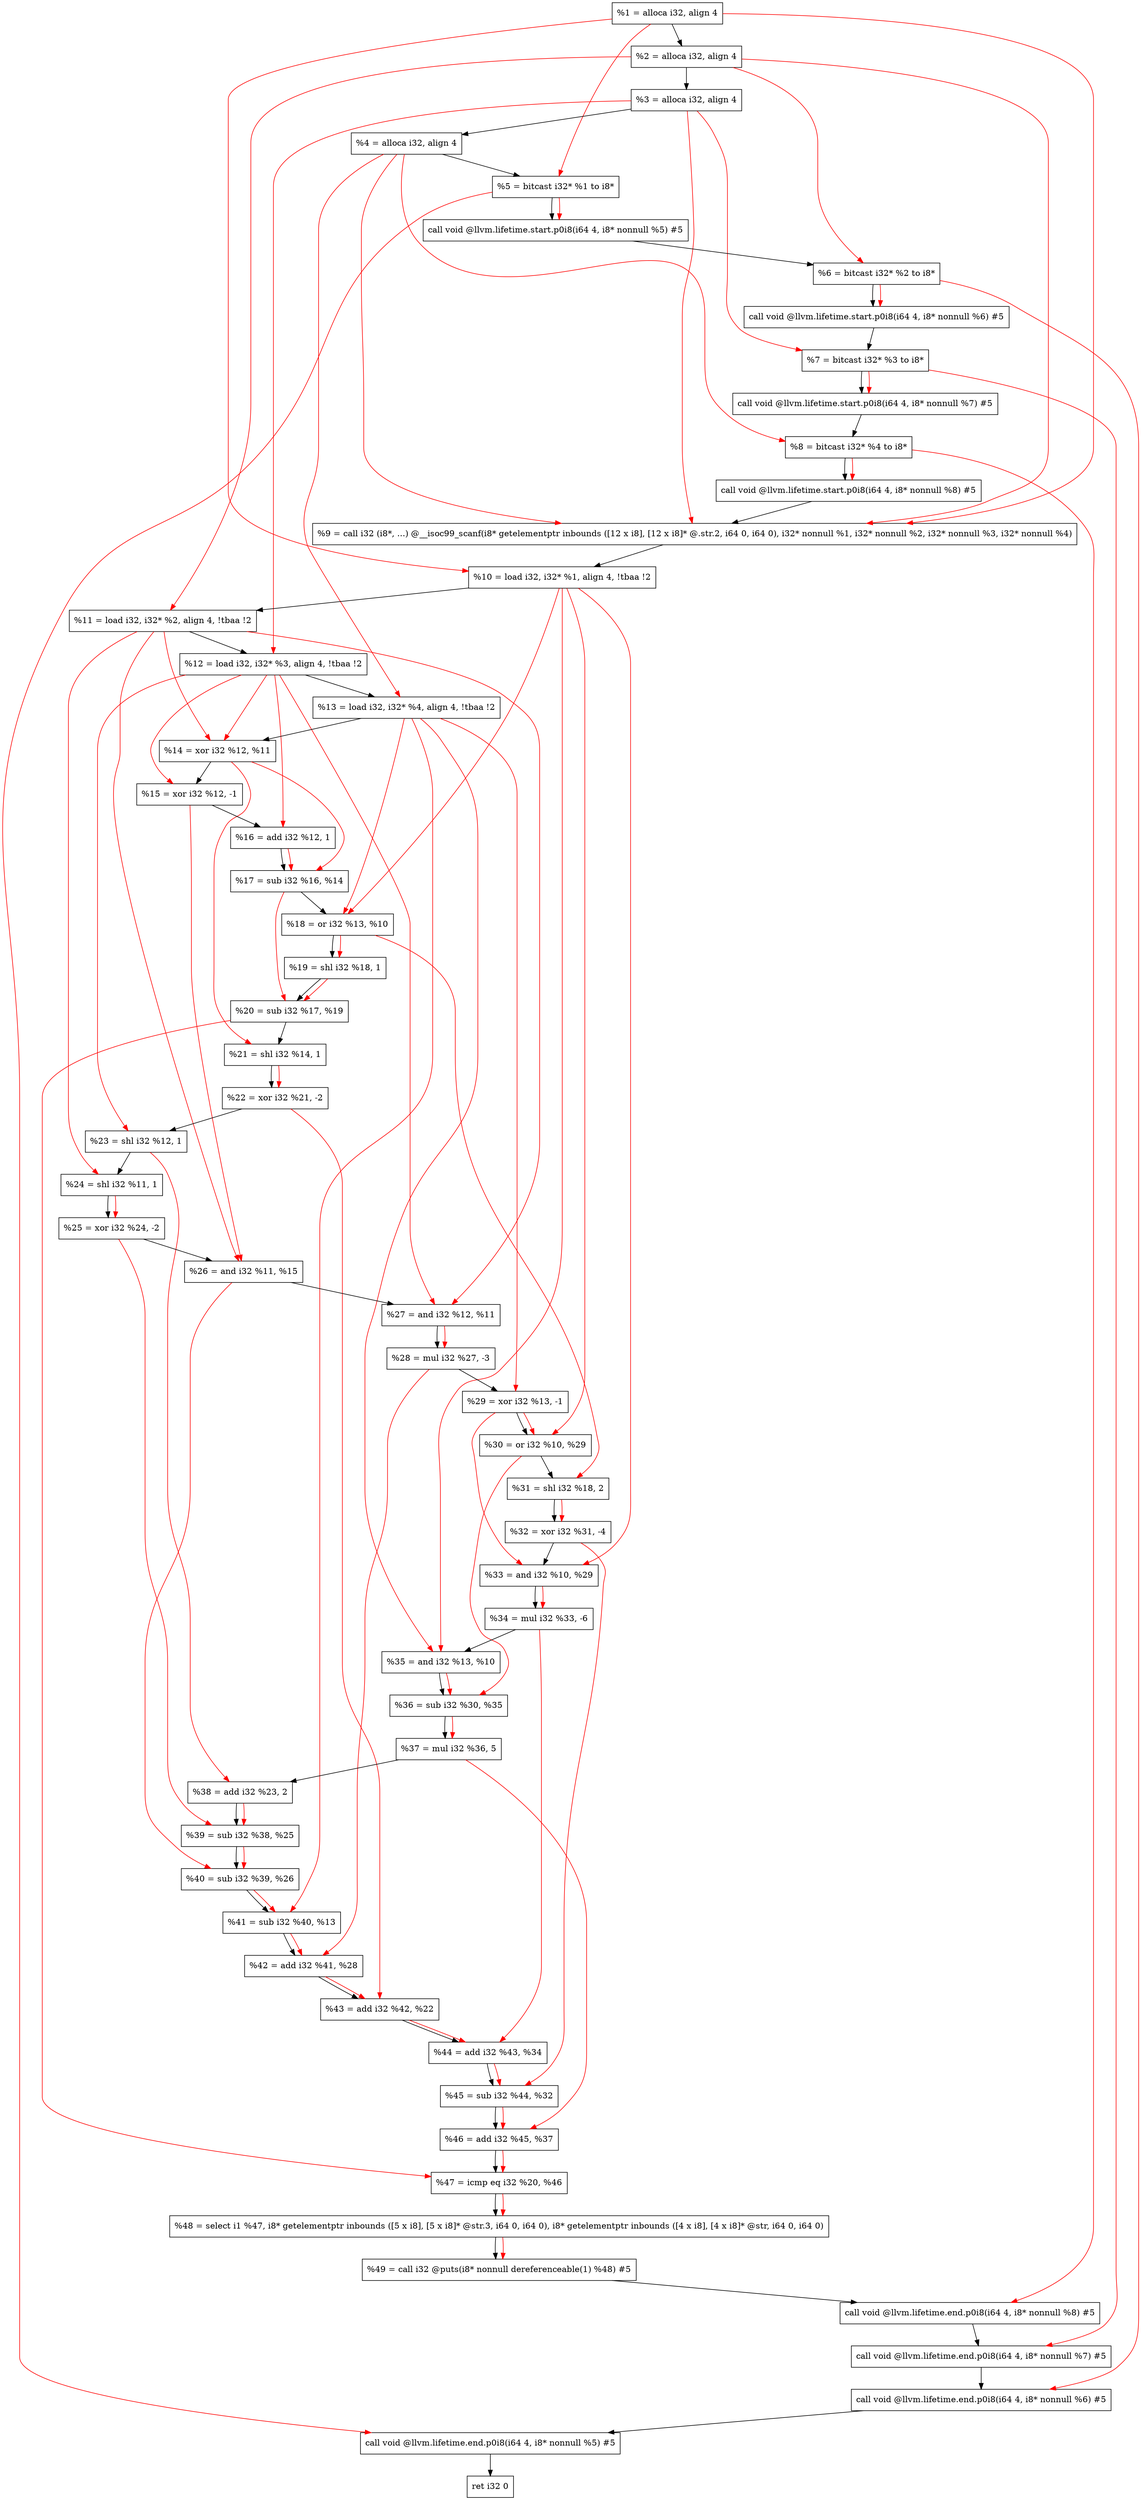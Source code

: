 digraph "DFG for'main' function" {
	Node0x14ef878[shape=record, label="  %1 = alloca i32, align 4"];
	Node0x14ef8f8[shape=record, label="  %2 = alloca i32, align 4"];
	Node0x14ef988[shape=record, label="  %3 = alloca i32, align 4"];
	Node0x14ef9e8[shape=record, label="  %4 = alloca i32, align 4"];
	Node0x14efa98[shape=record, label="  %5 = bitcast i32* %1 to i8*"];
	Node0x14efec8[shape=record, label="  call void @llvm.lifetime.start.p0i8(i64 4, i8* nonnull %5) #5"];
	Node0x14effa8[shape=record, label="  %6 = bitcast i32* %2 to i8*"];
	Node0x14f00a8[shape=record, label="  call void @llvm.lifetime.start.p0i8(i64 4, i8* nonnull %6) #5"];
	Node0x14f0168[shape=record, label="  %7 = bitcast i32* %3 to i8*"];
	Node0x14f0218[shape=record, label="  call void @llvm.lifetime.start.p0i8(i64 4, i8* nonnull %7) #5"];
	Node0x14f02d8[shape=record, label="  %8 = bitcast i32* %4 to i8*"];
	Node0x14f0388[shape=record, label="  call void @llvm.lifetime.start.p0i8(i64 4, i8* nonnull %8) #5"];
	Node0x14eaa10[shape=record, label="  %9 = call i32 (i8*, ...) @__isoc99_scanf(i8* getelementptr inbounds ([12 x i8], [12 x i8]* @.str.2, i64 0, i64 0), i32* nonnull %1, i32* nonnull %2, i32* nonnull %3, i32* nonnull %4)"];
	Node0x14f0588[shape=record, label="  %10 = load i32, i32* %1, align 4, !tbaa !2"];
	Node0x14f14f8[shape=record, label="  %11 = load i32, i32* %2, align 4, !tbaa !2"];
	Node0x14f1b68[shape=record, label="  %12 = load i32, i32* %3, align 4, !tbaa !2"];
	Node0x14f1bc8[shape=record, label="  %13 = load i32, i32* %4, align 4, !tbaa !2"];
	Node0x14f1c40[shape=record, label="  %14 = xor i32 %12, %11"];
	Node0x14f1cb0[shape=record, label="  %15 = xor i32 %12, -1"];
	Node0x14f1d20[shape=record, label="  %16 = add i32 %12, 1"];
	Node0x14f1d90[shape=record, label="  %17 = sub i32 %16, %14"];
	Node0x14f1e00[shape=record, label="  %18 = or i32 %13, %10"];
	Node0x14f1e70[shape=record, label="  %19 = shl i32 %18, 1"];
	Node0x14f1ee0[shape=record, label="  %20 = sub i32 %17, %19"];
	Node0x14f1f50[shape=record, label="  %21 = shl i32 %14, 1"];
	Node0x14f1fc0[shape=record, label="  %22 = xor i32 %21, -2"];
	Node0x14f2030[shape=record, label="  %23 = shl i32 %12, 1"];
	Node0x14f20a0[shape=record, label="  %24 = shl i32 %11, 1"];
	Node0x14f2110[shape=record, label="  %25 = xor i32 %24, -2"];
	Node0x14f2180[shape=record, label="  %26 = and i32 %11, %15"];
	Node0x14f21f0[shape=record, label="  %27 = and i32 %12, %11"];
	Node0x14f2260[shape=record, label="  %28 = mul i32 %27, -3"];
	Node0x14f22d0[shape=record, label="  %29 = xor i32 %13, -1"];
	Node0x14f2340[shape=record, label="  %30 = or i32 %10, %29"];
	Node0x14f23b0[shape=record, label="  %31 = shl i32 %18, 2"];
	Node0x14f2420[shape=record, label="  %32 = xor i32 %31, -4"];
	Node0x14f2490[shape=record, label="  %33 = and i32 %10, %29"];
	Node0x14f2500[shape=record, label="  %34 = mul i32 %33, -6"];
	Node0x14f2570[shape=record, label="  %35 = and i32 %13, %10"];
	Node0x14f25e0[shape=record, label="  %36 = sub i32 %30, %35"];
	Node0x14f2650[shape=record, label="  %37 = mul i32 %36, 5"];
	Node0x14f26c0[shape=record, label="  %38 = add i32 %23, 2"];
	Node0x14f2730[shape=record, label="  %39 = sub i32 %38, %25"];
	Node0x14f27a0[shape=record, label="  %40 = sub i32 %39, %26"];
	Node0x14f2810[shape=record, label="  %41 = sub i32 %40, %13"];
	Node0x14f2880[shape=record, label="  %42 = add i32 %41, %28"];
	Node0x14f28f0[shape=record, label="  %43 = add i32 %42, %22"];
	Node0x14f2960[shape=record, label="  %44 = add i32 %43, %34"];
	Node0x14f29d0[shape=record, label="  %45 = sub i32 %44, %32"];
	Node0x14f2a40[shape=record, label="  %46 = add i32 %45, %37"];
	Node0x14f2ab0[shape=record, label="  %47 = icmp eq i32 %20, %46"];
	Node0x148f8b8[shape=record, label="  %48 = select i1 %47, i8* getelementptr inbounds ([5 x i8], [5 x i8]* @str.3, i64 0, i64 0), i8* getelementptr inbounds ([4 x i8], [4 x i8]* @str, i64 0, i64 0)"];
	Node0x14f2b40[shape=record, label="  %49 = call i32 @puts(i8* nonnull dereferenceable(1) %48) #5"];
	Node0x14f2de8[shape=record, label="  call void @llvm.lifetime.end.p0i8(i64 4, i8* nonnull %8) #5"];
	Node0x14f2f48[shape=record, label="  call void @llvm.lifetime.end.p0i8(i64 4, i8* nonnull %7) #5"];
	Node0x14f3058[shape=record, label="  call void @llvm.lifetime.end.p0i8(i64 4, i8* nonnull %6) #5"];
	Node0x14f3168[shape=record, label="  call void @llvm.lifetime.end.p0i8(i64 4, i8* nonnull %5) #5"];
	Node0x14f3228[shape=record, label="  ret i32 0"];
	Node0x14ef878 -> Node0x14ef8f8;
	Node0x14ef8f8 -> Node0x14ef988;
	Node0x14ef988 -> Node0x14ef9e8;
	Node0x14ef9e8 -> Node0x14efa98;
	Node0x14efa98 -> Node0x14efec8;
	Node0x14efec8 -> Node0x14effa8;
	Node0x14effa8 -> Node0x14f00a8;
	Node0x14f00a8 -> Node0x14f0168;
	Node0x14f0168 -> Node0x14f0218;
	Node0x14f0218 -> Node0x14f02d8;
	Node0x14f02d8 -> Node0x14f0388;
	Node0x14f0388 -> Node0x14eaa10;
	Node0x14eaa10 -> Node0x14f0588;
	Node0x14f0588 -> Node0x14f14f8;
	Node0x14f14f8 -> Node0x14f1b68;
	Node0x14f1b68 -> Node0x14f1bc8;
	Node0x14f1bc8 -> Node0x14f1c40;
	Node0x14f1c40 -> Node0x14f1cb0;
	Node0x14f1cb0 -> Node0x14f1d20;
	Node0x14f1d20 -> Node0x14f1d90;
	Node0x14f1d90 -> Node0x14f1e00;
	Node0x14f1e00 -> Node0x14f1e70;
	Node0x14f1e70 -> Node0x14f1ee0;
	Node0x14f1ee0 -> Node0x14f1f50;
	Node0x14f1f50 -> Node0x14f1fc0;
	Node0x14f1fc0 -> Node0x14f2030;
	Node0x14f2030 -> Node0x14f20a0;
	Node0x14f20a0 -> Node0x14f2110;
	Node0x14f2110 -> Node0x14f2180;
	Node0x14f2180 -> Node0x14f21f0;
	Node0x14f21f0 -> Node0x14f2260;
	Node0x14f2260 -> Node0x14f22d0;
	Node0x14f22d0 -> Node0x14f2340;
	Node0x14f2340 -> Node0x14f23b0;
	Node0x14f23b0 -> Node0x14f2420;
	Node0x14f2420 -> Node0x14f2490;
	Node0x14f2490 -> Node0x14f2500;
	Node0x14f2500 -> Node0x14f2570;
	Node0x14f2570 -> Node0x14f25e0;
	Node0x14f25e0 -> Node0x14f2650;
	Node0x14f2650 -> Node0x14f26c0;
	Node0x14f26c0 -> Node0x14f2730;
	Node0x14f2730 -> Node0x14f27a0;
	Node0x14f27a0 -> Node0x14f2810;
	Node0x14f2810 -> Node0x14f2880;
	Node0x14f2880 -> Node0x14f28f0;
	Node0x14f28f0 -> Node0x14f2960;
	Node0x14f2960 -> Node0x14f29d0;
	Node0x14f29d0 -> Node0x14f2a40;
	Node0x14f2a40 -> Node0x14f2ab0;
	Node0x14f2ab0 -> Node0x148f8b8;
	Node0x148f8b8 -> Node0x14f2b40;
	Node0x14f2b40 -> Node0x14f2de8;
	Node0x14f2de8 -> Node0x14f2f48;
	Node0x14f2f48 -> Node0x14f3058;
	Node0x14f3058 -> Node0x14f3168;
	Node0x14f3168 -> Node0x14f3228;
edge [color=red]
	Node0x14ef878 -> Node0x14efa98;
	Node0x14efa98 -> Node0x14efec8;
	Node0x14ef8f8 -> Node0x14effa8;
	Node0x14effa8 -> Node0x14f00a8;
	Node0x14ef988 -> Node0x14f0168;
	Node0x14f0168 -> Node0x14f0218;
	Node0x14ef9e8 -> Node0x14f02d8;
	Node0x14f02d8 -> Node0x14f0388;
	Node0x14ef878 -> Node0x14eaa10;
	Node0x14ef8f8 -> Node0x14eaa10;
	Node0x14ef988 -> Node0x14eaa10;
	Node0x14ef9e8 -> Node0x14eaa10;
	Node0x14ef878 -> Node0x14f0588;
	Node0x14ef8f8 -> Node0x14f14f8;
	Node0x14ef988 -> Node0x14f1b68;
	Node0x14ef9e8 -> Node0x14f1bc8;
	Node0x14f1b68 -> Node0x14f1c40;
	Node0x14f14f8 -> Node0x14f1c40;
	Node0x14f1b68 -> Node0x14f1cb0;
	Node0x14f1b68 -> Node0x14f1d20;
	Node0x14f1d20 -> Node0x14f1d90;
	Node0x14f1c40 -> Node0x14f1d90;
	Node0x14f1bc8 -> Node0x14f1e00;
	Node0x14f0588 -> Node0x14f1e00;
	Node0x14f1e00 -> Node0x14f1e70;
	Node0x14f1d90 -> Node0x14f1ee0;
	Node0x14f1e70 -> Node0x14f1ee0;
	Node0x14f1c40 -> Node0x14f1f50;
	Node0x14f1f50 -> Node0x14f1fc0;
	Node0x14f1b68 -> Node0x14f2030;
	Node0x14f14f8 -> Node0x14f20a0;
	Node0x14f20a0 -> Node0x14f2110;
	Node0x14f14f8 -> Node0x14f2180;
	Node0x14f1cb0 -> Node0x14f2180;
	Node0x14f1b68 -> Node0x14f21f0;
	Node0x14f14f8 -> Node0x14f21f0;
	Node0x14f21f0 -> Node0x14f2260;
	Node0x14f1bc8 -> Node0x14f22d0;
	Node0x14f0588 -> Node0x14f2340;
	Node0x14f22d0 -> Node0x14f2340;
	Node0x14f1e00 -> Node0x14f23b0;
	Node0x14f23b0 -> Node0x14f2420;
	Node0x14f0588 -> Node0x14f2490;
	Node0x14f22d0 -> Node0x14f2490;
	Node0x14f2490 -> Node0x14f2500;
	Node0x14f1bc8 -> Node0x14f2570;
	Node0x14f0588 -> Node0x14f2570;
	Node0x14f2340 -> Node0x14f25e0;
	Node0x14f2570 -> Node0x14f25e0;
	Node0x14f25e0 -> Node0x14f2650;
	Node0x14f2030 -> Node0x14f26c0;
	Node0x14f26c0 -> Node0x14f2730;
	Node0x14f2110 -> Node0x14f2730;
	Node0x14f2730 -> Node0x14f27a0;
	Node0x14f2180 -> Node0x14f27a0;
	Node0x14f27a0 -> Node0x14f2810;
	Node0x14f1bc8 -> Node0x14f2810;
	Node0x14f2810 -> Node0x14f2880;
	Node0x14f2260 -> Node0x14f2880;
	Node0x14f2880 -> Node0x14f28f0;
	Node0x14f1fc0 -> Node0x14f28f0;
	Node0x14f28f0 -> Node0x14f2960;
	Node0x14f2500 -> Node0x14f2960;
	Node0x14f2960 -> Node0x14f29d0;
	Node0x14f2420 -> Node0x14f29d0;
	Node0x14f29d0 -> Node0x14f2a40;
	Node0x14f2650 -> Node0x14f2a40;
	Node0x14f1ee0 -> Node0x14f2ab0;
	Node0x14f2a40 -> Node0x14f2ab0;
	Node0x14f2ab0 -> Node0x148f8b8;
	Node0x148f8b8 -> Node0x14f2b40;
	Node0x14f02d8 -> Node0x14f2de8;
	Node0x14f0168 -> Node0x14f2f48;
	Node0x14effa8 -> Node0x14f3058;
	Node0x14efa98 -> Node0x14f3168;
}
